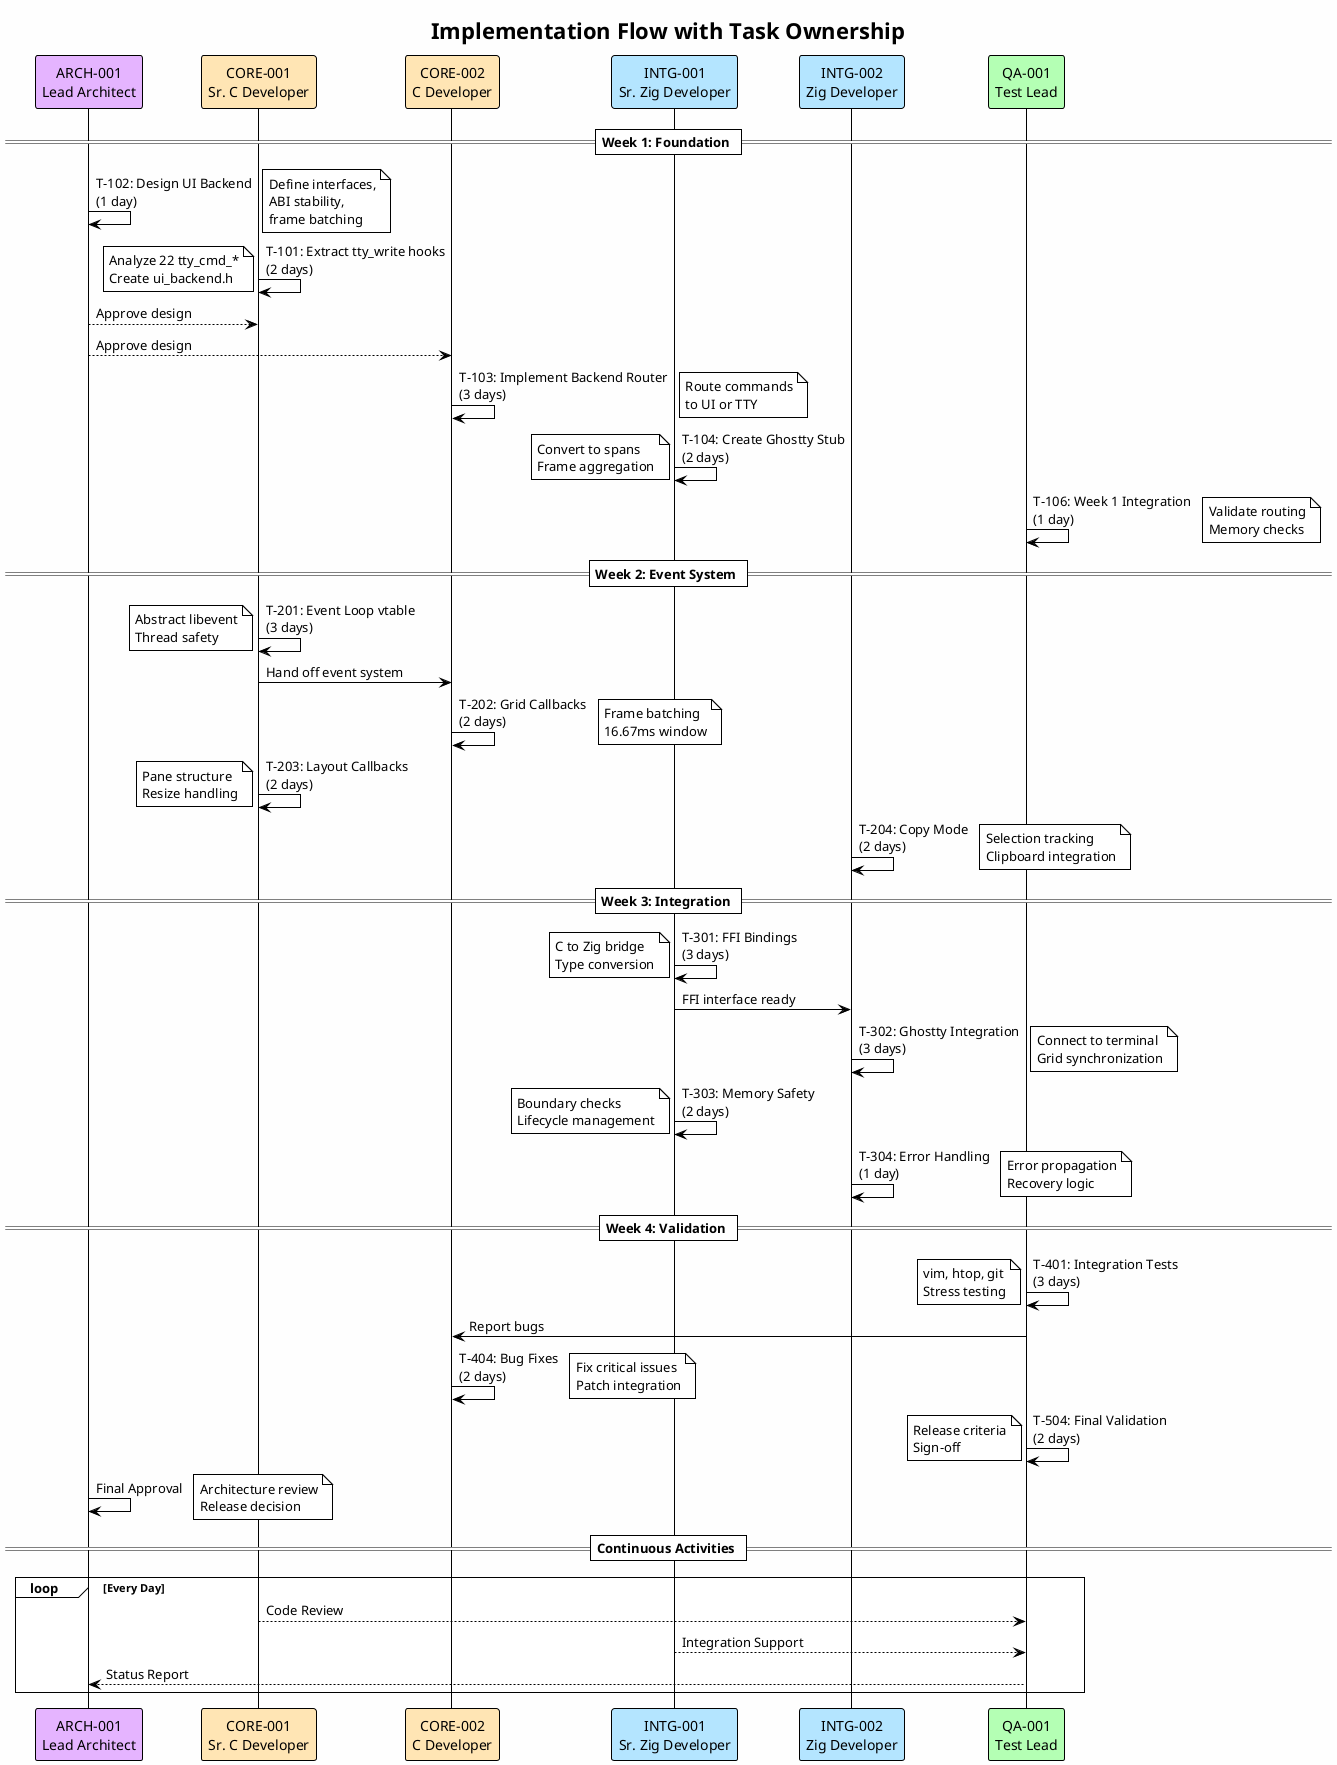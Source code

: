 @startuml implementation-flow
!theme plain
title Implementation Flow with Task Ownership
skinparam backgroundColor #FEFEFE

participant "ARCH-001\nLead Architect" as ARCH #E5B4FF
participant "CORE-001\nSr. C Developer" as CORE1 #FFE5B4
participant "CORE-002\nC Developer" as CORE2 #FFE5B4
participant "INTG-001\nSr. Zig Developer" as INTG1 #B4E5FF
participant "INTG-002\nZig Developer" as INTG2 #B4E5FF
participant "QA-001\nTest Lead" as QA1 #B4FFB4

== Week 1: Foundation ==

ARCH -> ARCH: T-102: Design UI Backend\n(1 day)
note right: Define interfaces,\nABI stability,\nframe batching

CORE1 -> CORE1: T-101: Extract tty_write hooks\n(2 days)
note left: Analyze 22 tty_cmd_*\nCreate ui_backend.h

ARCH --> CORE1: Approve design
ARCH --> CORE2: Approve design

CORE2 -> CORE2: T-103: Implement Backend Router\n(3 days)
note right: Route commands\nto UI or TTY

INTG1 -> INTG1: T-104: Create Ghostty Stub\n(2 days)
note left: Convert to spans\nFrame aggregation

QA1 -> QA1: T-106: Week 1 Integration\n(1 day)
note right: Validate routing\nMemory checks

== Week 2: Event System ==

CORE1 -> CORE1: T-201: Event Loop vtable\n(3 days)
note left: Abstract libevent\nThread safety

CORE1 -> CORE2: Hand off event system

CORE2 -> CORE2: T-202: Grid Callbacks\n(2 days)
note right: Frame batching\n16.67ms window

CORE1 -> CORE1: T-203: Layout Callbacks\n(2 days)
note left: Pane structure\nResize handling

INTG2 -> INTG2: T-204: Copy Mode\n(2 days)
note right: Selection tracking\nClipboard integration

== Week 3: Integration ==

INTG1 -> INTG1: T-301: FFI Bindings\n(3 days)
note left: C to Zig bridge\nType conversion

INTG1 -> INTG2: FFI interface ready

INTG2 -> INTG2: T-302: Ghostty Integration\n(3 days)
note right: Connect to terminal\nGrid synchronization

INTG1 -> INTG1: T-303: Memory Safety\n(2 days)
note left: Boundary checks\nLifecycle management

INTG2 -> INTG2: T-304: Error Handling\n(1 day)
note right: Error propagation\nRecovery logic

== Week 4: Validation ==

QA1 -> QA1: T-401: Integration Tests\n(3 days)
note left: vim, htop, git\nStress testing

QA1 -> CORE2: Report bugs

CORE2 -> CORE2: T-404: Bug Fixes\n(2 days)
note right: Fix critical issues\nPatch integration

QA1 -> QA1: T-504: Final Validation\n(2 days)
note left: Release criteria\nSign-off

ARCH -> ARCH: Final Approval
note right: Architecture review\nRelease decision

== Continuous Activities ==

loop Every Day
    CORE1 --> QA1: Code Review
    INTG1 --> QA1: Integration Support
    QA1 --> ARCH: Status Report
end

@enduml